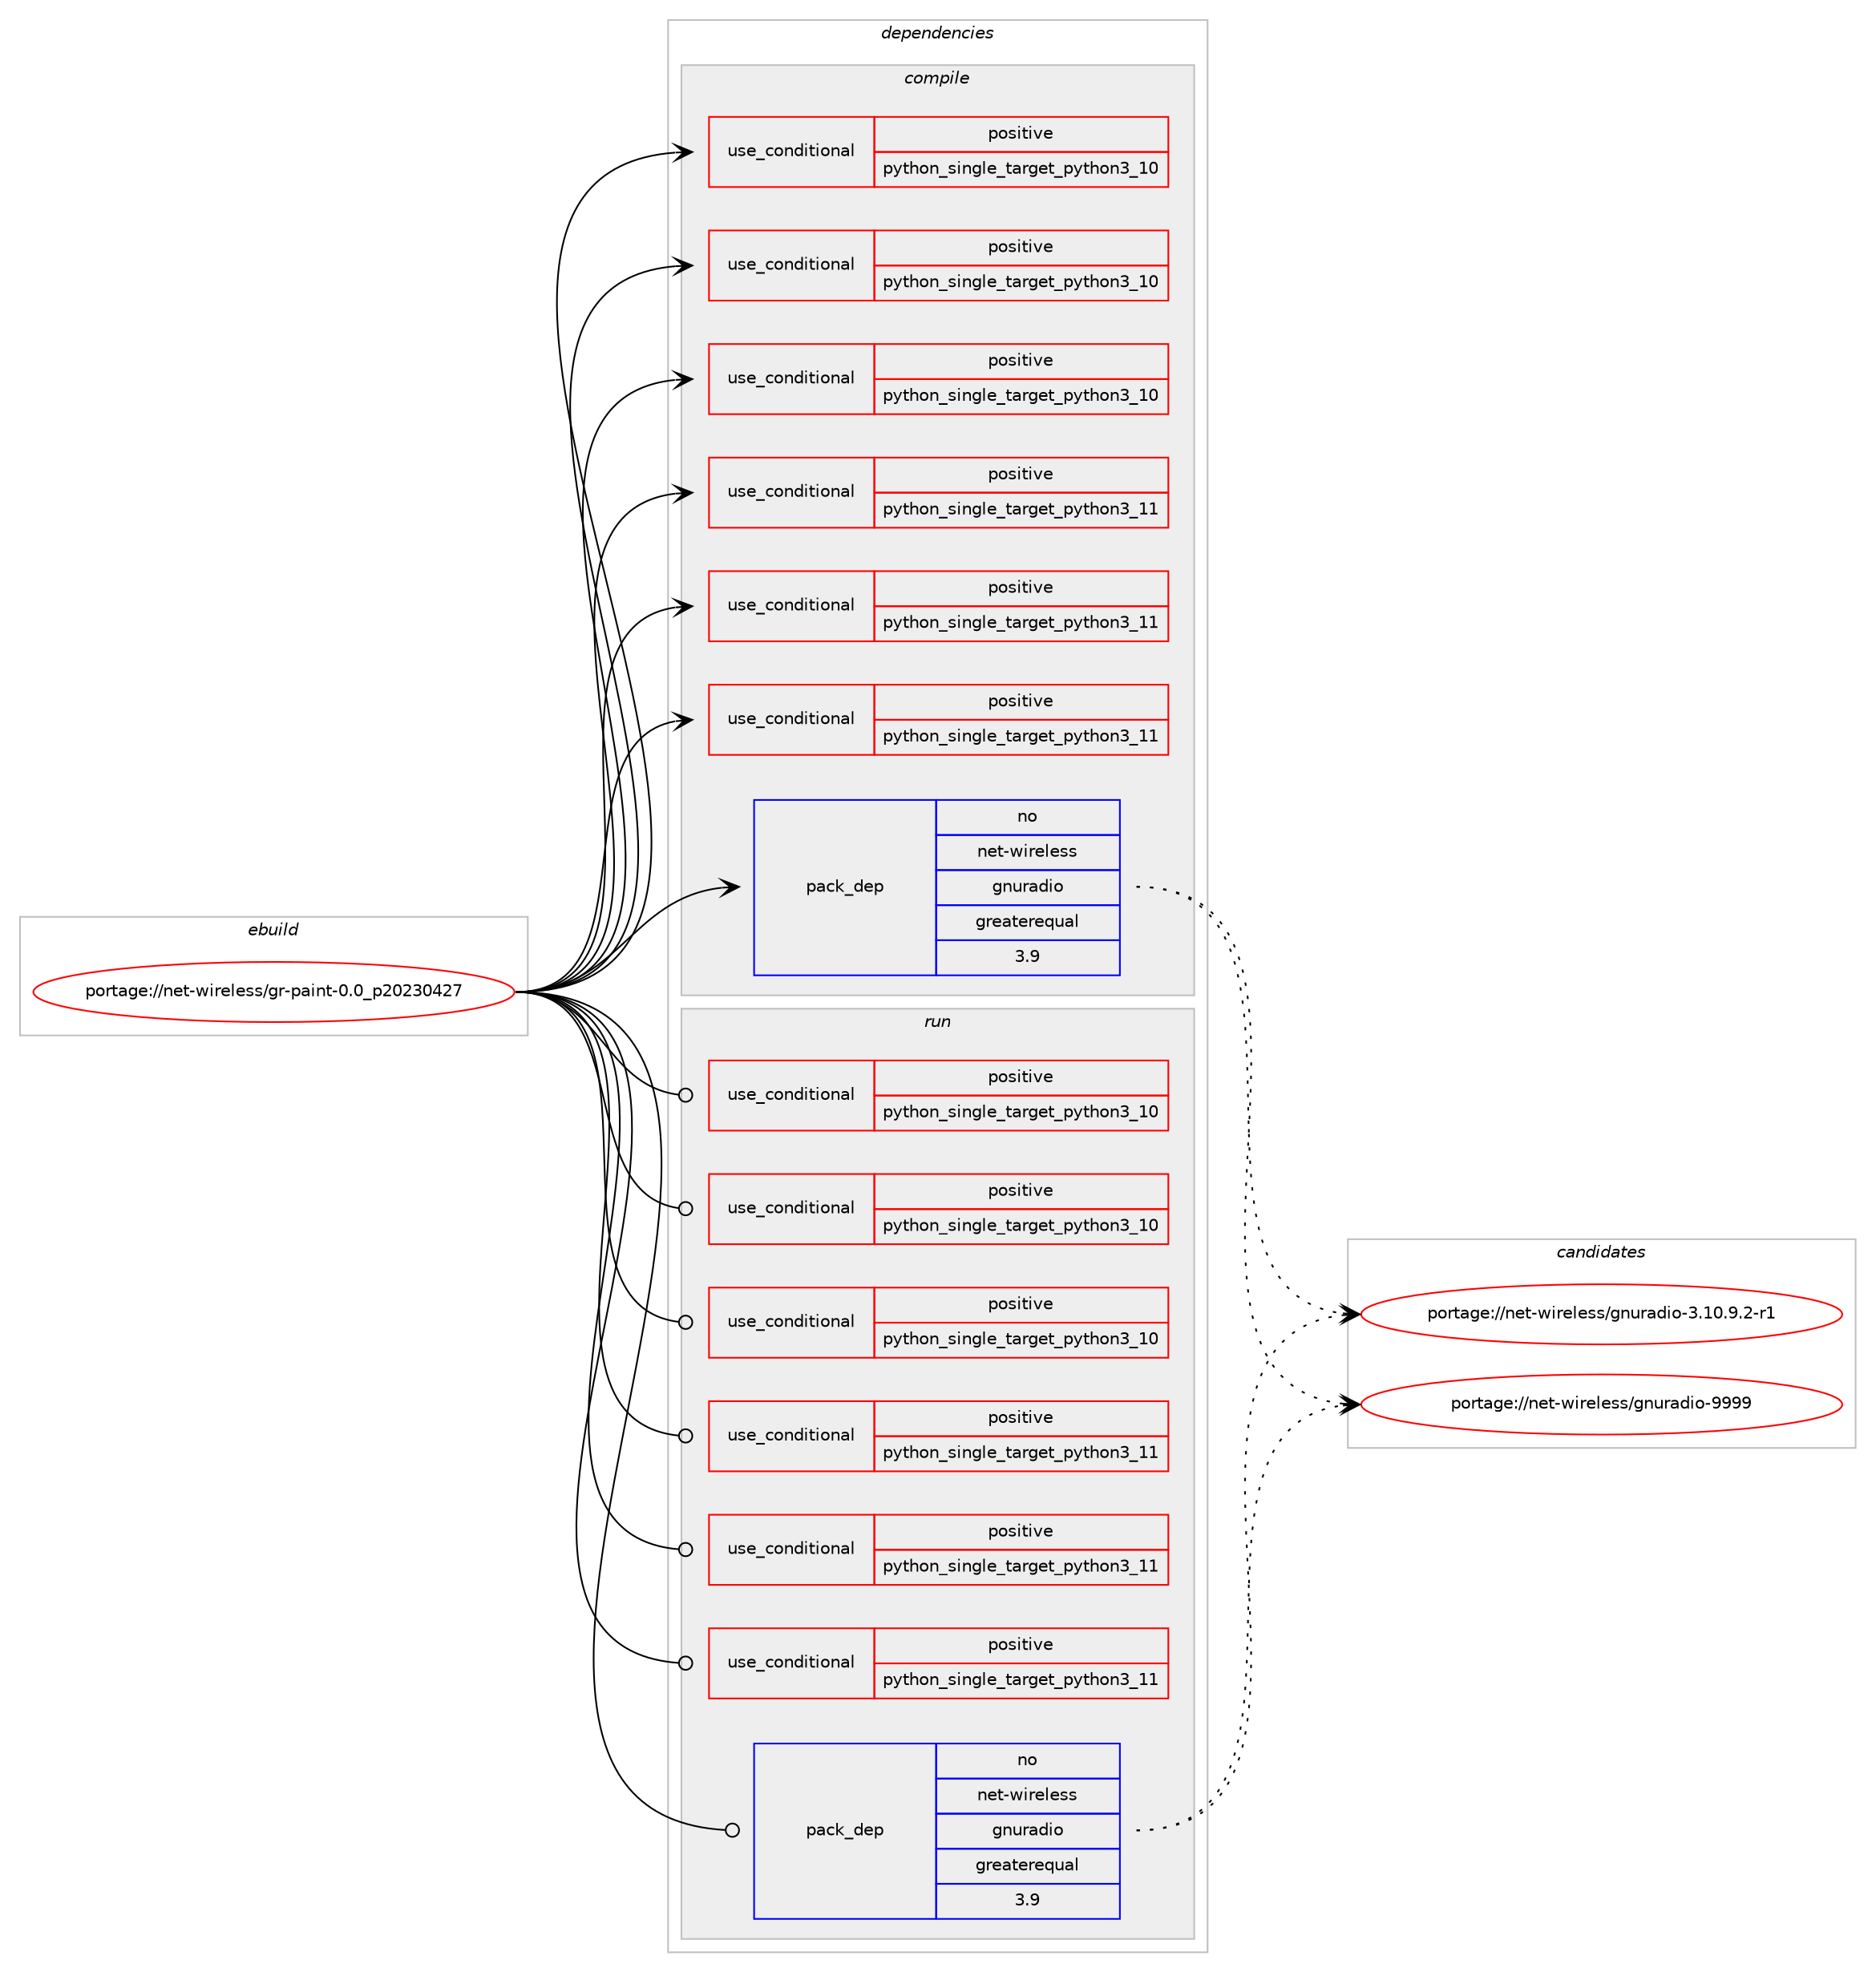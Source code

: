 digraph prolog {

# *************
# Graph options
# *************

newrank=true;
concentrate=true;
compound=true;
graph [rankdir=LR,fontname=Helvetica,fontsize=10,ranksep=1.5];#, ranksep=2.5, nodesep=0.2];
edge  [arrowhead=vee];
node  [fontname=Helvetica,fontsize=10];

# **********
# The ebuild
# **********

subgraph cluster_leftcol {
color=gray;
rank=same;
label=<<i>ebuild</i>>;
id [label="portage://net-wireless/gr-paint-0.0_p20230427", color=red, width=4, href="../net-wireless/gr-paint-0.0_p20230427.svg"];
}

# ****************
# The dependencies
# ****************

subgraph cluster_midcol {
color=gray;
label=<<i>dependencies</i>>;
subgraph cluster_compile {
fillcolor="#eeeeee";
style=filled;
label=<<i>compile</i>>;
subgraph cond7167 {
dependency10245 [label=<<TABLE BORDER="0" CELLBORDER="1" CELLSPACING="0" CELLPADDING="4"><TR><TD ROWSPAN="3" CELLPADDING="10">use_conditional</TD></TR><TR><TD>positive</TD></TR><TR><TD>python_single_target_python3_10</TD></TR></TABLE>>, shape=none, color=red];
# *** BEGIN UNKNOWN DEPENDENCY TYPE (TODO) ***
# dependency10245 -> package_dependency(portage://net-wireless/gr-paint-0.0_p20230427,install,no,dev-lang,python,none,[,,],[slot(3.10)],[])
# *** END UNKNOWN DEPENDENCY TYPE (TODO) ***

}
id:e -> dependency10245:w [weight=20,style="solid",arrowhead="vee"];
subgraph cond7168 {
dependency10246 [label=<<TABLE BORDER="0" CELLBORDER="1" CELLSPACING="0" CELLPADDING="4"><TR><TD ROWSPAN="3" CELLPADDING="10">use_conditional</TD></TR><TR><TD>positive</TD></TR><TR><TD>python_single_target_python3_10</TD></TR></TABLE>>, shape=none, color=red];
# *** BEGIN UNKNOWN DEPENDENCY TYPE (TODO) ***
# dependency10246 -> package_dependency(portage://net-wireless/gr-paint-0.0_p20230427,install,no,dev-libs,boost,none,[,,],any_same_slot,[use(enable(python),none),use(enable(python_targets_python3_10),negative)])
# *** END UNKNOWN DEPENDENCY TYPE (TODO) ***

}
id:e -> dependency10246:w [weight=20,style="solid",arrowhead="vee"];
subgraph cond7169 {
dependency10247 [label=<<TABLE BORDER="0" CELLBORDER="1" CELLSPACING="0" CELLPADDING="4"><TR><TD ROWSPAN="3" CELLPADDING="10">use_conditional</TD></TR><TR><TD>positive</TD></TR><TR><TD>python_single_target_python3_10</TD></TR></TABLE>>, shape=none, color=red];
# *** BEGIN UNKNOWN DEPENDENCY TYPE (TODO) ***
# dependency10247 -> package_dependency(portage://net-wireless/gr-paint-0.0_p20230427,install,no,dev-python,pygccxml,none,[,,],[],[use(enable(python_targets_python3_10),negative)])
# *** END UNKNOWN DEPENDENCY TYPE (TODO) ***

}
id:e -> dependency10247:w [weight=20,style="solid",arrowhead="vee"];
subgraph cond7170 {
dependency10248 [label=<<TABLE BORDER="0" CELLBORDER="1" CELLSPACING="0" CELLPADDING="4"><TR><TD ROWSPAN="3" CELLPADDING="10">use_conditional</TD></TR><TR><TD>positive</TD></TR><TR><TD>python_single_target_python3_11</TD></TR></TABLE>>, shape=none, color=red];
# *** BEGIN UNKNOWN DEPENDENCY TYPE (TODO) ***
# dependency10248 -> package_dependency(portage://net-wireless/gr-paint-0.0_p20230427,install,no,dev-lang,python,none,[,,],[slot(3.11)],[])
# *** END UNKNOWN DEPENDENCY TYPE (TODO) ***

}
id:e -> dependency10248:w [weight=20,style="solid",arrowhead="vee"];
subgraph cond7171 {
dependency10249 [label=<<TABLE BORDER="0" CELLBORDER="1" CELLSPACING="0" CELLPADDING="4"><TR><TD ROWSPAN="3" CELLPADDING="10">use_conditional</TD></TR><TR><TD>positive</TD></TR><TR><TD>python_single_target_python3_11</TD></TR></TABLE>>, shape=none, color=red];
# *** BEGIN UNKNOWN DEPENDENCY TYPE (TODO) ***
# dependency10249 -> package_dependency(portage://net-wireless/gr-paint-0.0_p20230427,install,no,dev-libs,boost,none,[,,],any_same_slot,[use(enable(python),none),use(enable(python_targets_python3_11),negative)])
# *** END UNKNOWN DEPENDENCY TYPE (TODO) ***

}
id:e -> dependency10249:w [weight=20,style="solid",arrowhead="vee"];
subgraph cond7172 {
dependency10250 [label=<<TABLE BORDER="0" CELLBORDER="1" CELLSPACING="0" CELLPADDING="4"><TR><TD ROWSPAN="3" CELLPADDING="10">use_conditional</TD></TR><TR><TD>positive</TD></TR><TR><TD>python_single_target_python3_11</TD></TR></TABLE>>, shape=none, color=red];
# *** BEGIN UNKNOWN DEPENDENCY TYPE (TODO) ***
# dependency10250 -> package_dependency(portage://net-wireless/gr-paint-0.0_p20230427,install,no,dev-python,pygccxml,none,[,,],[],[use(enable(python_targets_python3_11),negative)])
# *** END UNKNOWN DEPENDENCY TYPE (TODO) ***

}
id:e -> dependency10250:w [weight=20,style="solid",arrowhead="vee"];
# *** BEGIN UNKNOWN DEPENDENCY TYPE (TODO) ***
# id -> package_dependency(portage://net-wireless/gr-paint-0.0_p20230427,install,no,dev-libs,gmp,none,[,,],[],[])
# *** END UNKNOWN DEPENDENCY TYPE (TODO) ***

# *** BEGIN UNKNOWN DEPENDENCY TYPE (TODO) ***
# id -> package_dependency(portage://net-wireless/gr-paint-0.0_p20230427,install,no,dev-libs,spdlog,none,[,,],any_same_slot,[])
# *** END UNKNOWN DEPENDENCY TYPE (TODO) ***

subgraph pack2984 {
dependency10251 [label=<<TABLE BORDER="0" CELLBORDER="1" CELLSPACING="0" CELLPADDING="4" WIDTH="220"><TR><TD ROWSPAN="6" CELLPADDING="30">pack_dep</TD></TR><TR><TD WIDTH="110">no</TD></TR><TR><TD>net-wireless</TD></TR><TR><TD>gnuradio</TD></TR><TR><TD>greaterequal</TD></TR><TR><TD>3.9</TD></TR></TABLE>>, shape=none, color=blue];
}
id:e -> dependency10251:w [weight=20,style="solid",arrowhead="vee"];
# *** BEGIN UNKNOWN DEPENDENCY TYPE (TODO) ***
# id -> package_dependency(portage://net-wireless/gr-paint-0.0_p20230427,install,no,sci-libs,fftw,none,[,,],[],[])
# *** END UNKNOWN DEPENDENCY TYPE (TODO) ***

# *** BEGIN UNKNOWN DEPENDENCY TYPE (TODO) ***
# id -> package_dependency(portage://net-wireless/gr-paint-0.0_p20230427,install,no,sci-libs,volk,none,[,,],any_same_slot,[])
# *** END UNKNOWN DEPENDENCY TYPE (TODO) ***

}
subgraph cluster_compileandrun {
fillcolor="#eeeeee";
style=filled;
label=<<i>compile and run</i>>;
}
subgraph cluster_run {
fillcolor="#eeeeee";
style=filled;
label=<<i>run</i>>;
subgraph cond7173 {
dependency10252 [label=<<TABLE BORDER="0" CELLBORDER="1" CELLSPACING="0" CELLPADDING="4"><TR><TD ROWSPAN="3" CELLPADDING="10">use_conditional</TD></TR><TR><TD>positive</TD></TR><TR><TD>python_single_target_python3_10</TD></TR></TABLE>>, shape=none, color=red];
# *** BEGIN UNKNOWN DEPENDENCY TYPE (TODO) ***
# dependency10252 -> package_dependency(portage://net-wireless/gr-paint-0.0_p20230427,run,no,dev-lang,python,none,[,,],[slot(3.10)],[])
# *** END UNKNOWN DEPENDENCY TYPE (TODO) ***

}
id:e -> dependency10252:w [weight=20,style="solid",arrowhead="odot"];
subgraph cond7174 {
dependency10253 [label=<<TABLE BORDER="0" CELLBORDER="1" CELLSPACING="0" CELLPADDING="4"><TR><TD ROWSPAN="3" CELLPADDING="10">use_conditional</TD></TR><TR><TD>positive</TD></TR><TR><TD>python_single_target_python3_10</TD></TR></TABLE>>, shape=none, color=red];
# *** BEGIN UNKNOWN DEPENDENCY TYPE (TODO) ***
# dependency10253 -> package_dependency(portage://net-wireless/gr-paint-0.0_p20230427,run,no,dev-libs,boost,none,[,,],any_same_slot,[use(enable(python),none),use(enable(python_targets_python3_10),negative)])
# *** END UNKNOWN DEPENDENCY TYPE (TODO) ***

}
id:e -> dependency10253:w [weight=20,style="solid",arrowhead="odot"];
subgraph cond7175 {
dependency10254 [label=<<TABLE BORDER="0" CELLBORDER="1" CELLSPACING="0" CELLPADDING="4"><TR><TD ROWSPAN="3" CELLPADDING="10">use_conditional</TD></TR><TR><TD>positive</TD></TR><TR><TD>python_single_target_python3_10</TD></TR></TABLE>>, shape=none, color=red];
# *** BEGIN UNKNOWN DEPENDENCY TYPE (TODO) ***
# dependency10254 -> package_dependency(portage://net-wireless/gr-paint-0.0_p20230427,run,no,dev-python,pygccxml,none,[,,],[],[use(enable(python_targets_python3_10),negative)])
# *** END UNKNOWN DEPENDENCY TYPE (TODO) ***

}
id:e -> dependency10254:w [weight=20,style="solid",arrowhead="odot"];
subgraph cond7176 {
dependency10255 [label=<<TABLE BORDER="0" CELLBORDER="1" CELLSPACING="0" CELLPADDING="4"><TR><TD ROWSPAN="3" CELLPADDING="10">use_conditional</TD></TR><TR><TD>positive</TD></TR><TR><TD>python_single_target_python3_11</TD></TR></TABLE>>, shape=none, color=red];
# *** BEGIN UNKNOWN DEPENDENCY TYPE (TODO) ***
# dependency10255 -> package_dependency(portage://net-wireless/gr-paint-0.0_p20230427,run,no,dev-lang,python,none,[,,],[slot(3.11)],[])
# *** END UNKNOWN DEPENDENCY TYPE (TODO) ***

}
id:e -> dependency10255:w [weight=20,style="solid",arrowhead="odot"];
subgraph cond7177 {
dependency10256 [label=<<TABLE BORDER="0" CELLBORDER="1" CELLSPACING="0" CELLPADDING="4"><TR><TD ROWSPAN="3" CELLPADDING="10">use_conditional</TD></TR><TR><TD>positive</TD></TR><TR><TD>python_single_target_python3_11</TD></TR></TABLE>>, shape=none, color=red];
# *** BEGIN UNKNOWN DEPENDENCY TYPE (TODO) ***
# dependency10256 -> package_dependency(portage://net-wireless/gr-paint-0.0_p20230427,run,no,dev-libs,boost,none,[,,],any_same_slot,[use(enable(python),none),use(enable(python_targets_python3_11),negative)])
# *** END UNKNOWN DEPENDENCY TYPE (TODO) ***

}
id:e -> dependency10256:w [weight=20,style="solid",arrowhead="odot"];
subgraph cond7178 {
dependency10257 [label=<<TABLE BORDER="0" CELLBORDER="1" CELLSPACING="0" CELLPADDING="4"><TR><TD ROWSPAN="3" CELLPADDING="10">use_conditional</TD></TR><TR><TD>positive</TD></TR><TR><TD>python_single_target_python3_11</TD></TR></TABLE>>, shape=none, color=red];
# *** BEGIN UNKNOWN DEPENDENCY TYPE (TODO) ***
# dependency10257 -> package_dependency(portage://net-wireless/gr-paint-0.0_p20230427,run,no,dev-python,pygccxml,none,[,,],[],[use(enable(python_targets_python3_11),negative)])
# *** END UNKNOWN DEPENDENCY TYPE (TODO) ***

}
id:e -> dependency10257:w [weight=20,style="solid",arrowhead="odot"];
# *** BEGIN UNKNOWN DEPENDENCY TYPE (TODO) ***
# id -> package_dependency(portage://net-wireless/gr-paint-0.0_p20230427,run,no,dev-libs,gmp,none,[,,],[],[])
# *** END UNKNOWN DEPENDENCY TYPE (TODO) ***

# *** BEGIN UNKNOWN DEPENDENCY TYPE (TODO) ***
# id -> package_dependency(portage://net-wireless/gr-paint-0.0_p20230427,run,no,dev-libs,spdlog,none,[,,],any_same_slot,[])
# *** END UNKNOWN DEPENDENCY TYPE (TODO) ***

subgraph pack2985 {
dependency10258 [label=<<TABLE BORDER="0" CELLBORDER="1" CELLSPACING="0" CELLPADDING="4" WIDTH="220"><TR><TD ROWSPAN="6" CELLPADDING="30">pack_dep</TD></TR><TR><TD WIDTH="110">no</TD></TR><TR><TD>net-wireless</TD></TR><TR><TD>gnuradio</TD></TR><TR><TD>greaterequal</TD></TR><TR><TD>3.9</TD></TR></TABLE>>, shape=none, color=blue];
}
id:e -> dependency10258:w [weight=20,style="solid",arrowhead="odot"];
# *** BEGIN UNKNOWN DEPENDENCY TYPE (TODO) ***
# id -> package_dependency(portage://net-wireless/gr-paint-0.0_p20230427,run,no,sci-libs,fftw,none,[,,],[],[])
# *** END UNKNOWN DEPENDENCY TYPE (TODO) ***

# *** BEGIN UNKNOWN DEPENDENCY TYPE (TODO) ***
# id -> package_dependency(portage://net-wireless/gr-paint-0.0_p20230427,run,no,sci-libs,volk,none,[,,],any_same_slot,[])
# *** END UNKNOWN DEPENDENCY TYPE (TODO) ***

}
}

# **************
# The candidates
# **************

subgraph cluster_choices {
rank=same;
color=gray;
label=<<i>candidates</i>>;

subgraph choice2984 {
color=black;
nodesep=1;
choice1101011164511910511410110810111511547103110117114971001051114551464948465746504511449 [label="portage://net-wireless/gnuradio-3.10.9.2-r1", color=red, width=4,href="../net-wireless/gnuradio-3.10.9.2-r1.svg"];
choice1101011164511910511410110810111511547103110117114971001051114557575757 [label="portage://net-wireless/gnuradio-9999", color=red, width=4,href="../net-wireless/gnuradio-9999.svg"];
dependency10251:e -> choice1101011164511910511410110810111511547103110117114971001051114551464948465746504511449:w [style=dotted,weight="100"];
dependency10251:e -> choice1101011164511910511410110810111511547103110117114971001051114557575757:w [style=dotted,weight="100"];
}
subgraph choice2985 {
color=black;
nodesep=1;
choice1101011164511910511410110810111511547103110117114971001051114551464948465746504511449 [label="portage://net-wireless/gnuradio-3.10.9.2-r1", color=red, width=4,href="../net-wireless/gnuradio-3.10.9.2-r1.svg"];
choice1101011164511910511410110810111511547103110117114971001051114557575757 [label="portage://net-wireless/gnuradio-9999", color=red, width=4,href="../net-wireless/gnuradio-9999.svg"];
dependency10258:e -> choice1101011164511910511410110810111511547103110117114971001051114551464948465746504511449:w [style=dotted,weight="100"];
dependency10258:e -> choice1101011164511910511410110810111511547103110117114971001051114557575757:w [style=dotted,weight="100"];
}
}

}
